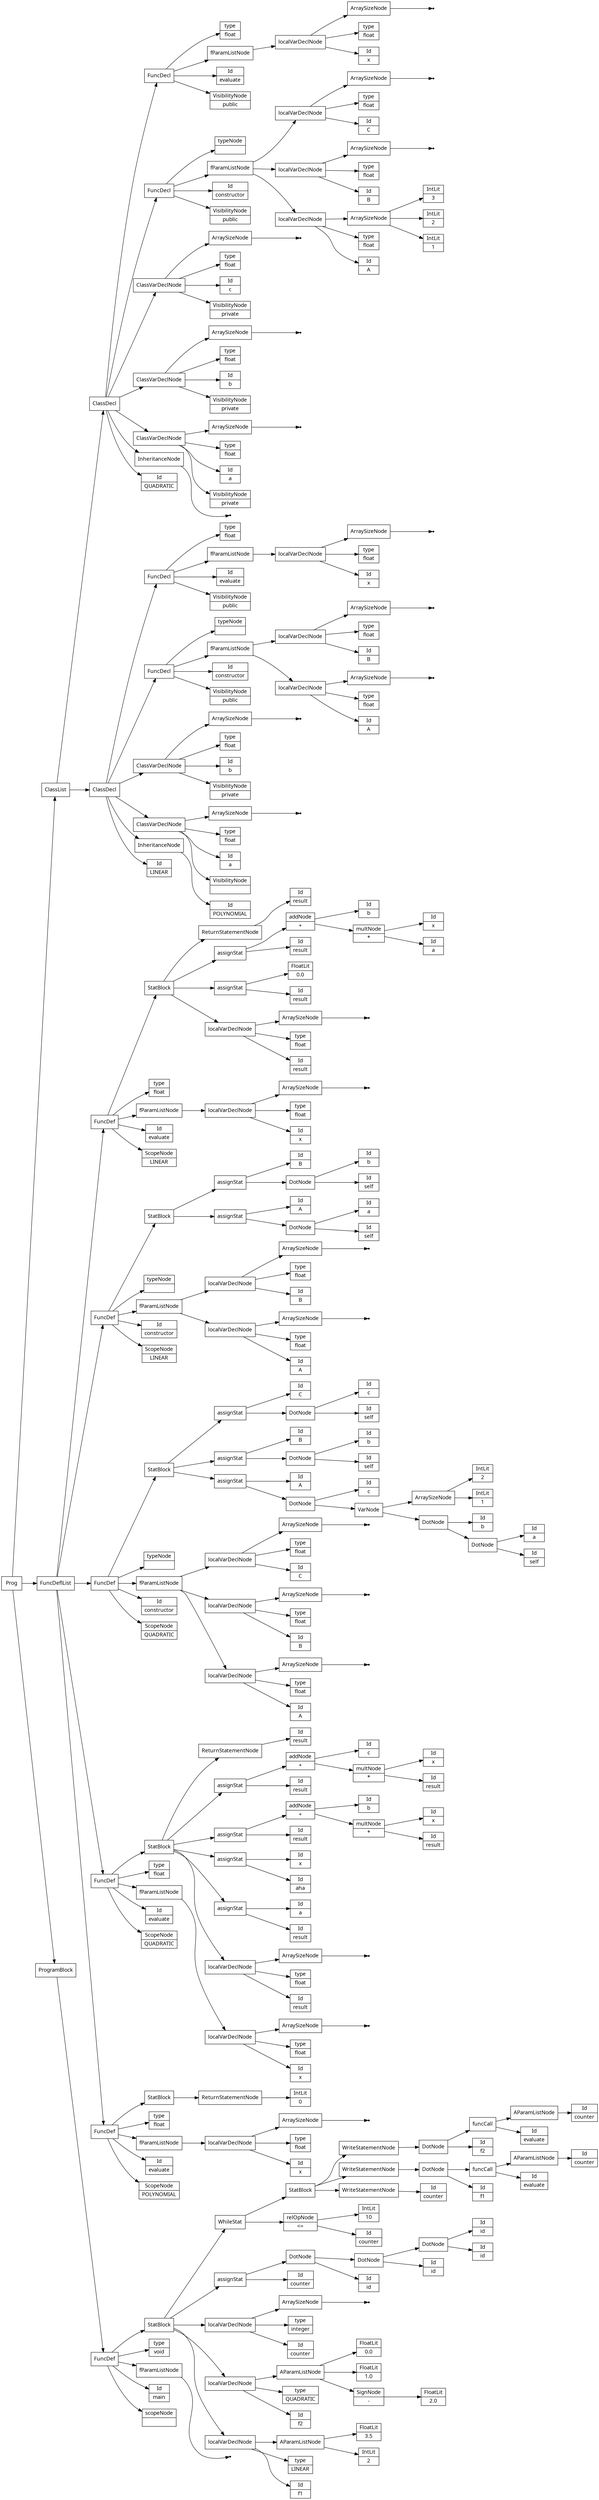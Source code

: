digraph AST {
node [shape=record];
 node [fontname=Sans];charset="UTF-8" splines=true splines=spline rankdir =LR ordering="out"
0[label="Id|LINEAR"];
2[label="Id|POLYNOMIAL"];
3[label="InheritanceNode"];
3->2;
4[label="VisibilityNode|"];
5[label="Id|a"];
6[label="type|float"];
none8[shape="point"];
9[label="ArraySizeNode"];
9->none8;
10[label="ClassVarDeclNode"];
10->9;
10->6;
10->5;
10->4;
11[label="VisibilityNode|private"];
12[label="Id|b"];
13[label="type|float"];
none15[shape="point"];
16[label="ArraySizeNode"];
16->none15;
17[label="ClassVarDeclNode"];
17->16;
17->13;
17->12;
17->11;
18[label="VisibilityNode|public"];
19[label="Id|constructor"];
21[label="Id|A"];
22[label="type|float"];
none24[shape="point"];
25[label="ArraySizeNode"];
25->none24;
26[label="localVarDeclNode"];
26->25;
26->22;
26->21;
27[label="Id|B"];
28[label="type|float"];
none30[shape="point"];
31[label="ArraySizeNode"];
31->none30;
32[label="localVarDeclNode"];
32->31;
32->28;
32->27;
33[label="fParamListNode"];
33->32;
33->26;
34[label="typeNode| "];
35[label="FuncDecl"];
35->34;
35->33;
35->19;
35->18;
36[label="VisibilityNode|public"];
37[label="Id|evaluate"];
39[label="Id|x"];
40[label="type|float"];
none42[shape="point"];
43[label="ArraySizeNode"];
43->none42;
44[label="localVarDeclNode"];
44->43;
44->40;
44->39;
45[label="fParamListNode"];
45->44;
46[label="type|float"];
47[label="FuncDecl"];
47->46;
47->45;
47->37;
47->36;
48[label="ClassDecl"];
48->47;
48->35;
48->17;
48->10;
48->3;
48->0;
49[label="Id|QUADRATIC"];
none51[shape="point"];
52[label="InheritanceNode"];
52->none51;
53[label="VisibilityNode|private"];
54[label="Id|a"];
55[label="type|float"];
none57[shape="point"];
58[label="ArraySizeNode"];
58->none57;
59[label="ClassVarDeclNode"];
59->58;
59->55;
59->54;
59->53;
60[label="VisibilityNode|private"];
61[label="Id|b"];
62[label="type|float"];
none64[shape="point"];
65[label="ArraySizeNode"];
65->none64;
66[label="ClassVarDeclNode"];
66->65;
66->62;
66->61;
66->60;
67[label="VisibilityNode|private"];
68[label="Id|c"];
69[label="type|float"];
none71[shape="point"];
72[label="ArraySizeNode"];
72->none71;
73[label="ClassVarDeclNode"];
73->72;
73->69;
73->68;
73->67;
74[label="VisibilityNode|public"];
75[label="Id|constructor"];
77[label="Id|A"];
78[label="type|float"];
80[label="IntLit|1"];
81[label="IntLit|2"];
82[label="IntLit|3"];
83[label="ArraySizeNode"];
83->82;
83->81;
83->80;
84[label="localVarDeclNode"];
84->83;
84->78;
84->77;
85[label="Id|B"];
86[label="type|float"];
none88[shape="point"];
89[label="ArraySizeNode"];
89->none88;
90[label="localVarDeclNode"];
90->89;
90->86;
90->85;
91[label="Id|C"];
92[label="type|float"];
none94[shape="point"];
95[label="ArraySizeNode"];
95->none94;
96[label="localVarDeclNode"];
96->95;
96->92;
96->91;
97[label="fParamListNode"];
97->96;
97->90;
97->84;
98[label="typeNode| "];
99[label="FuncDecl"];
99->98;
99->97;
99->75;
99->74;
100[label="VisibilityNode|public"];
101[label="Id|evaluate"];
103[label="Id|x"];
104[label="type|float"];
none106[shape="point"];
107[label="ArraySizeNode"];
107->none106;
108[label="localVarDeclNode"];
108->107;
108->104;
108->103;
109[label="fParamListNode"];
109->108;
110[label="type|float"];
111[label="FuncDecl"];
111->110;
111->109;
111->101;
111->100;
112[label="ClassDecl"];
112->111;
112->99;
112->73;
112->66;
112->59;
112->52;
112->49;
114[label="Id|evaluate"];
116[label="Id|x"];
117[label="type|float"];
none119[shape="point"];
120[label="ArraySizeNode"];
120->none119;
121[label="localVarDeclNode"];
121->120;
121->117;
121->116;
122[label="fParamListNode"];
122->121;
123[label="type|float"];
125[label="IntLit|0"];
126[label="ReturnStatementNode"];
126->125;
127[label="StatBlock"];
127->126;
128[label="FuncDef"];
113[label="ScopeNode|POLYNOMIAL"];
128->127;
128->123;
128->122;
128->114;
128->113;
130[label="Id|evaluate"];
132[label="Id|x"];
133[label="type|float"];
none135[shape="point"];
136[label="ArraySizeNode"];
136->none135;
137[label="localVarDeclNode"];
137->136;
137->133;
137->132;
138[label="fParamListNode"];
138->137;
139[label="type|float"];
141[label="Id|result"];
142[label="type|float"];
none144[shape="point"];
145[label="ArraySizeNode"];
145->none144;
146[label="localVarDeclNode"];
146->145;
146->142;
146->141;
147[label="Id|result"];
148[label="Id|a"];
149[label="assignStat"];
149->148;
149->147;
150[label="Id|aha"];
151[label="Id|x"];
152[label="assignStat"];
152->151;
152->150;
153[label="Id|result"];
154[label="Id|result"];
155[label="multNode|*"];
156[label="Id|x"];
155->156;
155->154;
157[label="addNode|+"];
158[label="Id|b"];
157->158;
157->155;
159[label="assignStat"];
159->157;
159->153;
160[label="Id|result"];
161[label="Id|result"];
162[label="multNode|*"];
163[label="Id|x"];
162->163;
162->161;
164[label="addNode|+"];
165[label="Id|c"];
164->165;
164->162;
166[label="assignStat"];
166->164;
166->160;
167[label="Id|result"];
168[label="ReturnStatementNode"];
168->167;
169[label="StatBlock"];
169->168;
169->166;
169->159;
169->152;
169->149;
169->146;
170[label="FuncDef"];
129[label="ScopeNode|QUADRATIC"];
170->169;
170->139;
170->138;
170->130;
170->129;
172[label="Id|constructor"];
174[label="Id|A"];
175[label="type|float"];
none177[shape="point"];
178[label="ArraySizeNode"];
178->none177;
179[label="localVarDeclNode"];
179->178;
179->175;
179->174;
180[label="Id|B"];
181[label="type|float"];
none183[shape="point"];
184[label="ArraySizeNode"];
184->none183;
185[label="localVarDeclNode"];
185->184;
185->181;
185->180;
186[label="Id|C"];
187[label="type|float"];
none189[shape="point"];
190[label="ArraySizeNode"];
190->none189;
191[label="localVarDeclNode"];
191->190;
191->187;
191->186;
192[label="fParamListNode"];
192->191;
192->185;
192->179;
193[label="typeNode| "];
195[label="Id|self"];
196[label="Id|a"];
197[label="DotNode"];
197->196;
197->195;
198[label="Id|b"];
199[label="DotNode"];
199->198;
199->197;
201[label="IntLit|1"];
202[label="IntLit|2"];
203[label="ArraySizeNode"];
203->202;
203->201;
204[label="VarNode"];
204->203;
204->199;
205[label="Id|c"];
206[label="DotNode"];
206->205;
206->204;
207[label="Id|A"];
208[label="assignStat"];
208->207;
208->206;
209[label="Id|self"];
210[label="Id|b"];
211[label="DotNode"];
211->210;
211->209;
212[label="Id|B"];
213[label="assignStat"];
213->212;
213->211;
214[label="Id|self"];
215[label="Id|c"];
216[label="DotNode"];
216->215;
216->214;
217[label="Id|C"];
218[label="assignStat"];
218->217;
218->216;
219[label="StatBlock"];
219->218;
219->213;
219->208;
220[label="FuncDef"];
171[label="ScopeNode|QUADRATIC"];
220->219;
220->193;
220->192;
220->172;
220->171;
222[label="Id|constructor"];
224[label="Id|A"];
225[label="type|float"];
none227[shape="point"];
228[label="ArraySizeNode"];
228->none227;
229[label="localVarDeclNode"];
229->228;
229->225;
229->224;
230[label="Id|B"];
231[label="type|float"];
none233[shape="point"];
234[label="ArraySizeNode"];
234->none233;
235[label="localVarDeclNode"];
235->234;
235->231;
235->230;
236[label="fParamListNode"];
236->235;
236->229;
237[label="typeNode| "];
239[label="Id|self"];
240[label="Id|a"];
241[label="DotNode"];
241->240;
241->239;
242[label="Id|A"];
243[label="assignStat"];
243->242;
243->241;
244[label="Id|self"];
245[label="Id|b"];
246[label="DotNode"];
246->245;
246->244;
247[label="Id|B"];
248[label="assignStat"];
248->247;
248->246;
249[label="StatBlock"];
249->248;
249->243;
250[label="FuncDef"];
221[label="ScopeNode|LINEAR"];
250->249;
250->237;
250->236;
250->222;
250->221;
252[label="Id|evaluate"];
254[label="Id|x"];
255[label="type|float"];
none257[shape="point"];
258[label="ArraySizeNode"];
258->none257;
259[label="localVarDeclNode"];
259->258;
259->255;
259->254;
260[label="fParamListNode"];
260->259;
261[label="type|float"];
263[label="Id|result"];
264[label="type|float"];
none266[shape="point"];
267[label="ArraySizeNode"];
267->none266;
268[label="localVarDeclNode"];
268->267;
268->264;
268->263;
269[label="Id|result"];
270[label="FloatLit|0.0"];
271[label="assignStat"];
271->270;
271->269;
272[label="Id|result"];
273[label="Id|a"];
274[label="multNode|*"];
275[label="Id|x"];
274->275;
274->273;
276[label="addNode|+"];
277[label="Id|b"];
276->277;
276->274;
278[label="assignStat"];
278->276;
278->272;
279[label="Id|result"];
280[label="ReturnStatementNode"];
280->279;
281[label="StatBlock"];
281->280;
281->278;
281->271;
281->268;
282[label="FuncDef"];
251[label="ScopeNode|LINEAR"];
282->281;
282->261;
282->260;
282->252;
282->251;
284[label="scopeNode| "];
none286[shape="point"];
287[label="fParamListNode"];
287->none286;
288[label="type|void"];
290[label="Id|f1"];
291[label="type|LINEAR"];
293[label="IntLit|2"];
294[label="FloatLit|3.5"];
295[label="AParamListNode"];
295->294;
295->293;
296[label="localVarDeclNode"];
296->295;
296->291;
296->290;
297[label="Id|f2"];
298[label="type|QUADRATIC"];
300[label="SignNode|-"];
301[label="FloatLit|2.0"];
300->301;
302[label="FloatLit|1.0"];
303[label="FloatLit|0.0"];
304[label="AParamListNode"];
304->303;
304->302;
304->300;
305[label="localVarDeclNode"];
305->304;
305->298;
305->297;
306[label="Id|counter"];
307[label="type|integer"];
none309[shape="point"];
310[label="ArraySizeNode"];
310->none309;
311[label="localVarDeclNode"];
311->310;
311->307;
311->306;
312[label="Id|counter"];
313[label="Id|id"];
314[label="Id|id"];
315[label="Id|id"];
316[label="Id|id"];
317[label="DotNode"];
317->316;
317->315;
318[label="DotNode"];
318->317;
318->314;
319[label="DotNode"];
319->318;
319->313;
320[label="assignStat"];
320->319;
320->312;
321[label="Id|counter"];
322[label="relOpNode|\<="];
323[label="IntLit|10"];
322->323;
322->321;
325[label="Id|counter"];
326[label="WriteStatementNode"];
326->325;
327[label="Id|f1"];
328[label="Id|evaluate"];
330[label="Id|counter"];
331[label="AParamListNode"];
331->330;
332[label="funcCall"];
332->331;
332->328;
333[label="DotNode"];
333->332;
333->327;
334[label="WriteStatementNode"];
334->333;
335[label="Id|f2"];
336[label="Id|evaluate"];
338[label="Id|counter"];
339[label="AParamListNode"];
339->338;
340[label="funcCall"];
340->339;
340->336;
341[label="DotNode"];
341->340;
341->335;
342[label="WriteStatementNode"];
342->341;
343[label="StatBlock"];
343->342;
343->334;
343->326;
344[label="WhileStat"];
344->343;
344->322;
345[label="StatBlock"];
345->344;
345->320;
345->311;
345->305;
345->296;
346[label="FuncDef"];
283[label="Id|main"];
346->345;
346->288;
346->287;
346->283;
346->284;
347[label="ClassList"];
348[label="FuncDeflList"];
349[label="Prog"];
350[label="ProgramBlock"];
350->346;
348->282;
348->250;
348->220;
348->170;
348->128;
347->112;
347->48;
349->347;
349->348;
349->350;
}